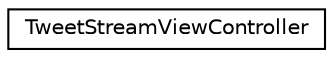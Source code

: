 digraph G
{
  edge [fontname="Helvetica",fontsize="10",labelfontname="Helvetica",labelfontsize="10"];
  node [fontname="Helvetica",fontsize="10",shape=record];
  rankdir="LR";
  Node1 [label="TweetStreamViewController",height=0.2,width=0.4,color="black", fillcolor="white", style="filled",URL="$interface_tweet_stream_view_controller.html"];
}
